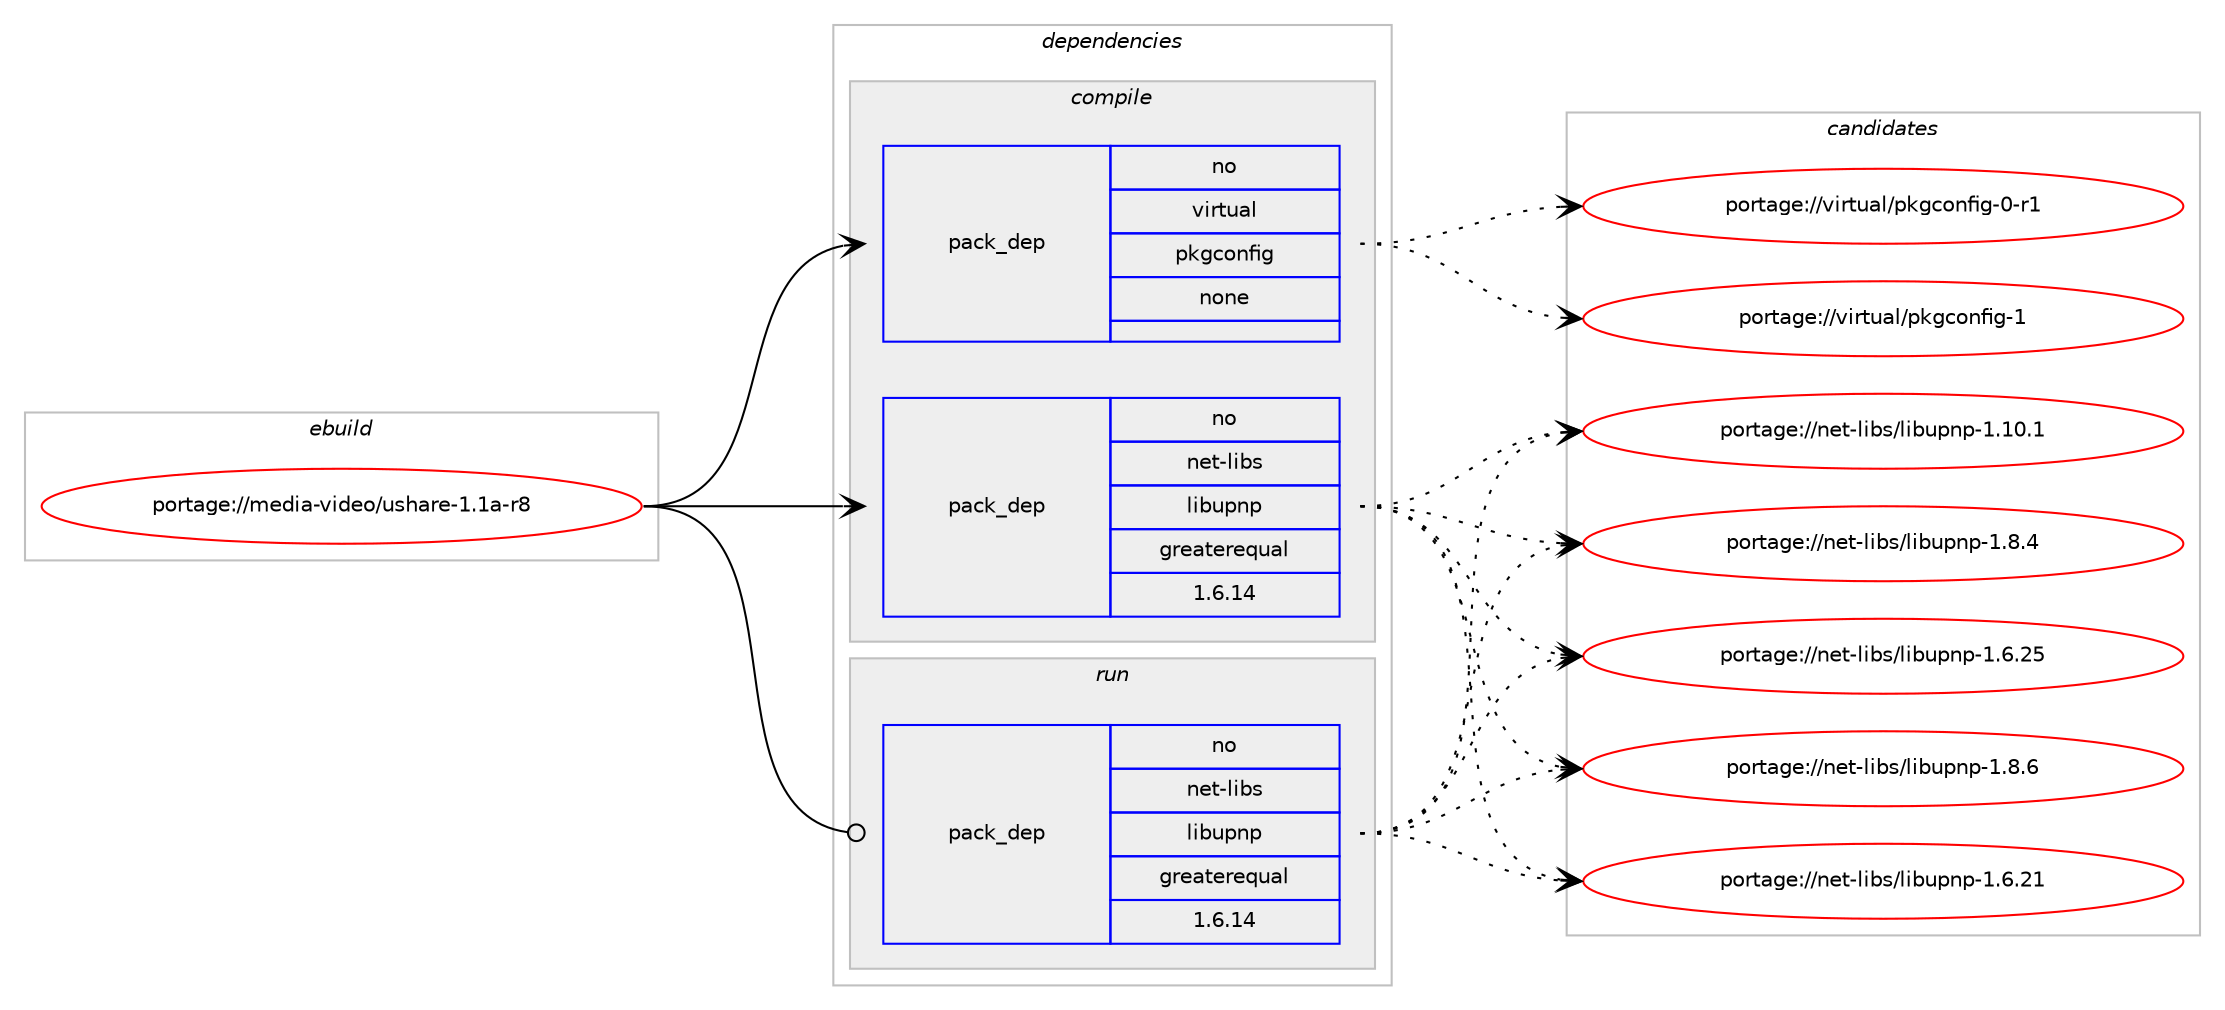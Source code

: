 digraph prolog {

# *************
# Graph options
# *************

newrank=true;
concentrate=true;
compound=true;
graph [rankdir=LR,fontname=Helvetica,fontsize=10,ranksep=1.5];#, ranksep=2.5, nodesep=0.2];
edge  [arrowhead=vee];
node  [fontname=Helvetica,fontsize=10];

# **********
# The ebuild
# **********

subgraph cluster_leftcol {
color=gray;
rank=same;
label=<<i>ebuild</i>>;
id [label="portage://media-video/ushare-1.1a-r8", color=red, width=4, href="../media-video/ushare-1.1a-r8.svg"];
}

# ****************
# The dependencies
# ****************

subgraph cluster_midcol {
color=gray;
label=<<i>dependencies</i>>;
subgraph cluster_compile {
fillcolor="#eeeeee";
style=filled;
label=<<i>compile</i>>;
subgraph pack132710 {
dependency173639 [label=<<TABLE BORDER="0" CELLBORDER="1" CELLSPACING="0" CELLPADDING="4" WIDTH="220"><TR><TD ROWSPAN="6" CELLPADDING="30">pack_dep</TD></TR><TR><TD WIDTH="110">no</TD></TR><TR><TD>net-libs</TD></TR><TR><TD>libupnp</TD></TR><TR><TD>greaterequal</TD></TR><TR><TD>1.6.14</TD></TR></TABLE>>, shape=none, color=blue];
}
id:e -> dependency173639:w [weight=20,style="solid",arrowhead="vee"];
subgraph pack132711 {
dependency173640 [label=<<TABLE BORDER="0" CELLBORDER="1" CELLSPACING="0" CELLPADDING="4" WIDTH="220"><TR><TD ROWSPAN="6" CELLPADDING="30">pack_dep</TD></TR><TR><TD WIDTH="110">no</TD></TR><TR><TD>virtual</TD></TR><TR><TD>pkgconfig</TD></TR><TR><TD>none</TD></TR><TR><TD></TD></TR></TABLE>>, shape=none, color=blue];
}
id:e -> dependency173640:w [weight=20,style="solid",arrowhead="vee"];
}
subgraph cluster_compileandrun {
fillcolor="#eeeeee";
style=filled;
label=<<i>compile and run</i>>;
}
subgraph cluster_run {
fillcolor="#eeeeee";
style=filled;
label=<<i>run</i>>;
subgraph pack132712 {
dependency173641 [label=<<TABLE BORDER="0" CELLBORDER="1" CELLSPACING="0" CELLPADDING="4" WIDTH="220"><TR><TD ROWSPAN="6" CELLPADDING="30">pack_dep</TD></TR><TR><TD WIDTH="110">no</TD></TR><TR><TD>net-libs</TD></TR><TR><TD>libupnp</TD></TR><TR><TD>greaterequal</TD></TR><TR><TD>1.6.14</TD></TR></TABLE>>, shape=none, color=blue];
}
id:e -> dependency173641:w [weight=20,style="solid",arrowhead="odot"];
}
}

# **************
# The candidates
# **************

subgraph cluster_choices {
rank=same;
color=gray;
label=<<i>candidates</i>>;

subgraph choice132710 {
color=black;
nodesep=1;
choice11010111645108105981154710810598117112110112454946564654 [label="portage://net-libs/libupnp-1.8.6", color=red, width=4,href="../net-libs/libupnp-1.8.6.svg"];
choice11010111645108105981154710810598117112110112454946564652 [label="portage://net-libs/libupnp-1.8.4", color=red, width=4,href="../net-libs/libupnp-1.8.4.svg"];
choice1101011164510810598115471081059811711211011245494654465053 [label="portage://net-libs/libupnp-1.6.25", color=red, width=4,href="../net-libs/libupnp-1.6.25.svg"];
choice1101011164510810598115471081059811711211011245494654465049 [label="portage://net-libs/libupnp-1.6.21", color=red, width=4,href="../net-libs/libupnp-1.6.21.svg"];
choice1101011164510810598115471081059811711211011245494649484649 [label="portage://net-libs/libupnp-1.10.1", color=red, width=4,href="../net-libs/libupnp-1.10.1.svg"];
dependency173639:e -> choice11010111645108105981154710810598117112110112454946564654:w [style=dotted,weight="100"];
dependency173639:e -> choice11010111645108105981154710810598117112110112454946564652:w [style=dotted,weight="100"];
dependency173639:e -> choice1101011164510810598115471081059811711211011245494654465053:w [style=dotted,weight="100"];
dependency173639:e -> choice1101011164510810598115471081059811711211011245494654465049:w [style=dotted,weight="100"];
dependency173639:e -> choice1101011164510810598115471081059811711211011245494649484649:w [style=dotted,weight="100"];
}
subgraph choice132711 {
color=black;
nodesep=1;
choice1181051141161179710847112107103991111101021051034549 [label="portage://virtual/pkgconfig-1", color=red, width=4,href="../virtual/pkgconfig-1.svg"];
choice11810511411611797108471121071039911111010210510345484511449 [label="portage://virtual/pkgconfig-0-r1", color=red, width=4,href="../virtual/pkgconfig-0-r1.svg"];
dependency173640:e -> choice1181051141161179710847112107103991111101021051034549:w [style=dotted,weight="100"];
dependency173640:e -> choice11810511411611797108471121071039911111010210510345484511449:w [style=dotted,weight="100"];
}
subgraph choice132712 {
color=black;
nodesep=1;
choice11010111645108105981154710810598117112110112454946564654 [label="portage://net-libs/libupnp-1.8.6", color=red, width=4,href="../net-libs/libupnp-1.8.6.svg"];
choice11010111645108105981154710810598117112110112454946564652 [label="portage://net-libs/libupnp-1.8.4", color=red, width=4,href="../net-libs/libupnp-1.8.4.svg"];
choice1101011164510810598115471081059811711211011245494654465053 [label="portage://net-libs/libupnp-1.6.25", color=red, width=4,href="../net-libs/libupnp-1.6.25.svg"];
choice1101011164510810598115471081059811711211011245494654465049 [label="portage://net-libs/libupnp-1.6.21", color=red, width=4,href="../net-libs/libupnp-1.6.21.svg"];
choice1101011164510810598115471081059811711211011245494649484649 [label="portage://net-libs/libupnp-1.10.1", color=red, width=4,href="../net-libs/libupnp-1.10.1.svg"];
dependency173641:e -> choice11010111645108105981154710810598117112110112454946564654:w [style=dotted,weight="100"];
dependency173641:e -> choice11010111645108105981154710810598117112110112454946564652:w [style=dotted,weight="100"];
dependency173641:e -> choice1101011164510810598115471081059811711211011245494654465053:w [style=dotted,weight="100"];
dependency173641:e -> choice1101011164510810598115471081059811711211011245494654465049:w [style=dotted,weight="100"];
dependency173641:e -> choice1101011164510810598115471081059811711211011245494649484649:w [style=dotted,weight="100"];
}
}

}
